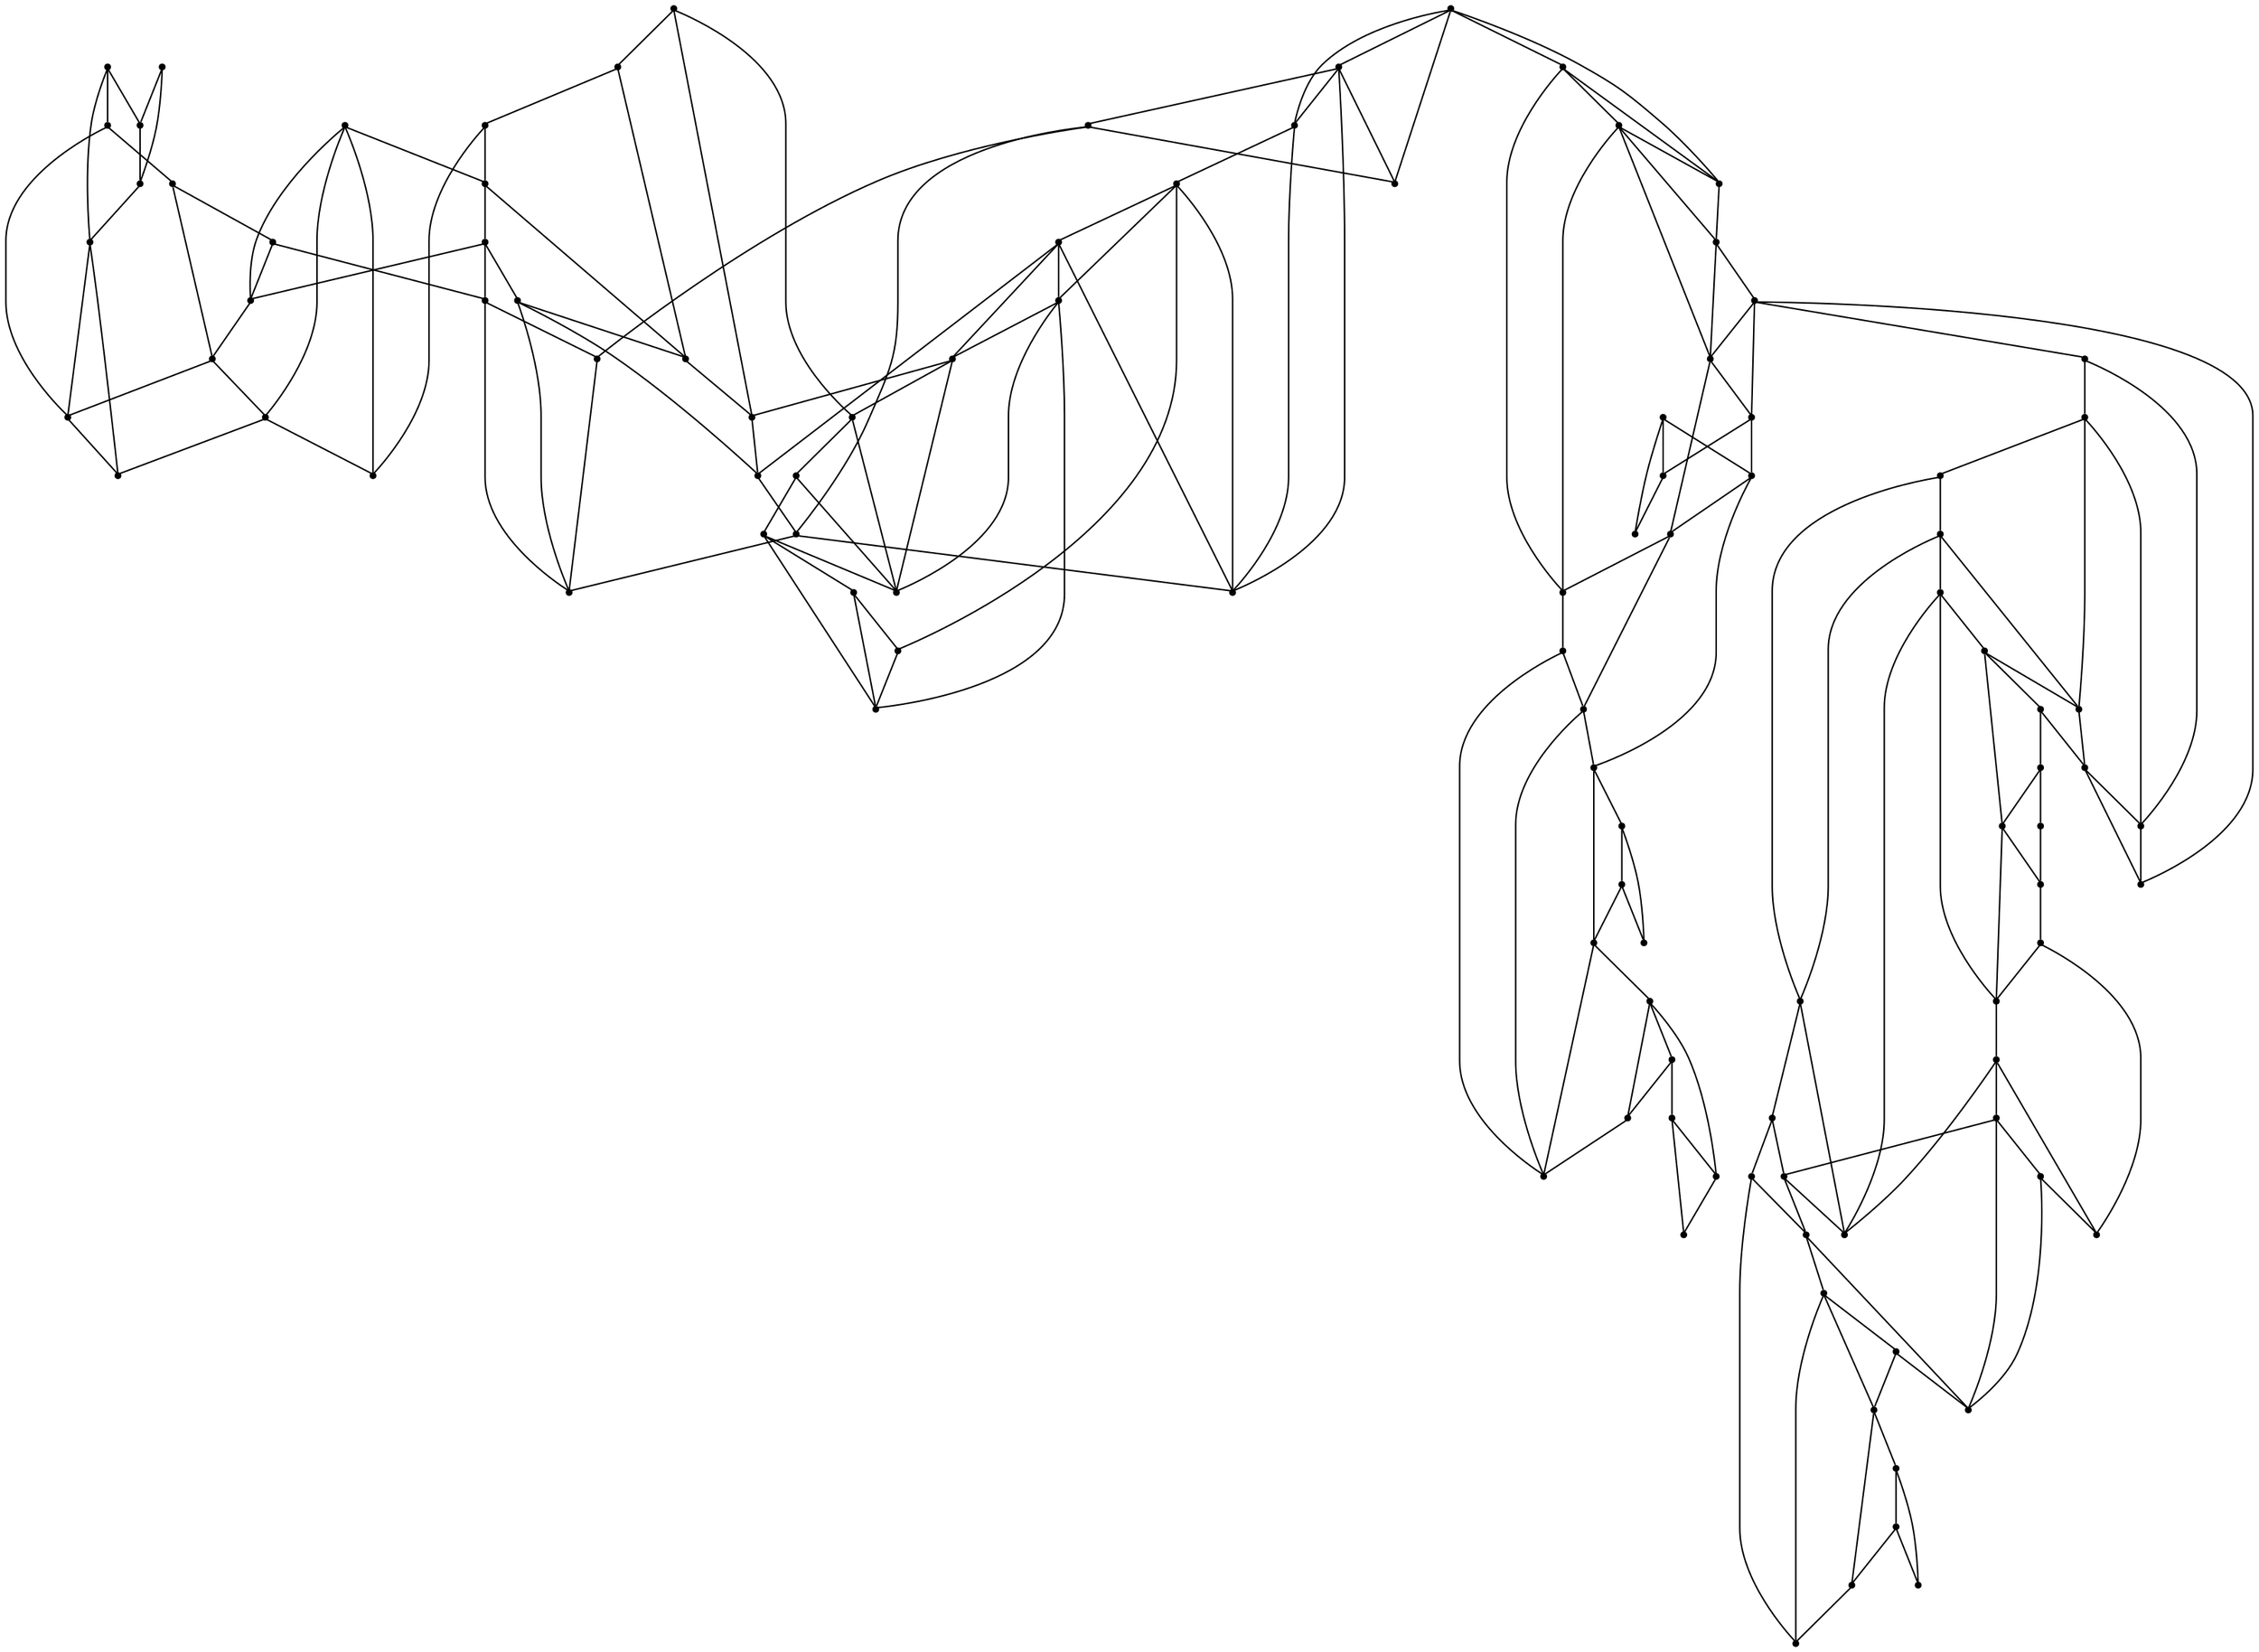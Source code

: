 graph {
  node [shape=point,comment="{\"directed\":false,\"doi\":\"10.1007/978-3-319-73915-1_15\",\"figure\":\"7 (2)\"}"]

  v0 [pos="1473.8431886698565,768.3209885745281"]
  v1 [pos="1453.8420241787405,788.323879154954"]
  v2 [pos="1433.8367900288915,788.323879154954"]
  v3 [pos="1413.8345445346745,808.3268969106567"]
  v4 [pos="1393.8314405968185,808.3268969106567"]
  v5 [pos="1373.8272556558616,828.3297874910827"]
  v6 [pos="1353.8260911647453,768.3209885745281"]
  v7 [pos="1333.8208570148963,748.3179708188253"]
  v8 [pos="1313.8186115206793,748.3179708188254"]
  v9 [pos="1293.8155075828233,728.3150802383993"]
  v10 [pos="1273.8113226418664,828.3297874910827"]
  v11 [pos="1253.812320156952,808.3268651168376"]
  v12 [pos="1253.81015815075,688.3091719022707"]
  v13 [pos="1273.8113226418664,708.3121896579735"]
  v14 [pos="1233.8049240009013,788.323879154954"]
  v15 [pos="1253.812320156952,768.3209567807089"]
  v16 [pos="1233.8049240009013,648.303263566142"]
  v17 [pos="1253.81015815075,668.3062813218448"]
  v18 [pos="1213.802678506684,608.2974824052901"]
  v19 [pos="1233.8049240009013,628.3003729857162"]
  v20 [pos="1193.7995745688281,728.3150802383994"]
  v21 [pos="1153.794225136755,768.3209885745281"]
  v22 [pos="1193.7995745688281,628.3003729857162"]
  v23 [pos="1173.7953896278714,608.2974824052901"]
  v24 [pos="1153.794225136755,668.3062813218448"]
  v25 [pos="1133.7889909869061,648.303263566142"]
  v26 [pos="1133.7889909869061,768.320988574528"]
  v27 [pos="1093.783641554833,808.3268969106567"]
  v28 [pos="1113.786745492689,708.3121896579735"]
  v29 [pos="1093.783641554833,688.3091719022707"]
  v30 [pos="1073.7794566138762,868.3356958272113"]
  v31 [pos="1053.7783080198642,848.3326780715086"]
  v32 [pos="1033.7730420758066,848.3326780715087"]
  v33 [pos="1013.770891964216,828.3297874910827"]
  v34 [pos="993.7677085408378,828.3297874910827"]
  v35 [pos="973.7634441143589,808.3268969106567"]
  v36 [pos="1453.8420241787403,768.320988574528"]
  v37 [pos="1433.8367900288918,768.320988574528"]
  v38 [pos="1413.8345445346745,768.320988574528"]
  v39 [pos="1413.8345445346745,788.323879154954"]
  v40 [pos="1393.8314405968183,768.320988574528"]
  v41 [pos="1393.8314405968185,788.323879154954"]
  v42 [pos="1373.8272556558613,768.3209885745281"]
  v43 [pos="1373.8272556558613,788.323879154954"]
  v44 [pos="1373.8272556558613,808.3268969106566"]
  v45 [pos="1353.8260911647453,808.3268969106566"]
  v46 [pos="1353.8260911647453,788.323879154954"]
  v47 [pos="1333.8208570148963,808.3268969106567"]
  v48 [pos="1353.8260911647453,828.3297874910827"]
  v49 [pos="1333.8208570148963,788.323879154954"]
  v50 [pos="1333.8208570148963,768.3209885745281"]
  v51 [pos="1333.8208570148963,828.3297874910827"]
  v52 [pos="1313.8186115206793,808.3268969106567"]
  v53 [pos="1313.8186115206793,788.323879154954"]
  v54 [pos="1313.8186115206793,828.3297874910827"]
  v55 [pos="1313.8186115206793,768.3209885745281"]
  v56 [pos="1293.8155075828233,768.3209885745281"]
  v57 [pos="1293.8155075828233,828.3297874910827"]
  v58 [pos="1293.8155075828233,808.3268969106566"]
  v59 [pos="1293.8155075828233,748.3179708188254"]
  v60 [pos="1273.8113226418664,748.3179708188253"]
  v61 [pos="1293.8155075828233,788.323879154954"]
  v62 [pos="1273.8113226418664,788.323879154954"]
  v63 [pos="1253.812320156952,788.3239745364116"]
  v64 [pos="1253.81015815075,708.3121896579735"]
  v65 [pos="1273.8113226418664,728.3150802383993"]
  v66 [pos="1273.8113226418664,768.3209885745281"]
  v67 [pos="1273.8113226418664,808.3268969106566"]
  v68 [pos="1253.8101581507503,728.3150802383994"]
  v69 [pos="1233.8049240009013,708.3121896579735"]
  v70 [pos="1233.8049240009013,668.3062813218447"]
  v71 [pos="1233.8049240009013,728.3150802383994"]
  v72 [pos="1233.8049240009013,688.3091719022707"]
  v73 [pos="1213.802678506684,708.3121896579735"]
  v74 [pos="1213.802678506684,668.3062813218447"]
  v75 [pos="1213.802678506684,728.3150802383994"]
  v76 [pos="1213.802678506684,688.3091719022708"]
  v77 [pos="1193.7995745688281,608.2974824052901"]
  v78 [pos="1213.802678506684,628.3003729857162"]
  v79 [pos="1213.802678506684,648.303263566142"]
  v80 [pos="1213.802678506684,768.3209885745281"]
  v81 [pos="1193.7995745688281,808.3268969106566"]
  v82 [pos="1193.7995745688281,848.3326780715087"]
  v83 [pos="1193.7995745688281,768.3209885745281"]
  v84 [pos="1193.7995745688281,828.3297874910827"]
  v85 [pos="1153.794225136755,848.3326780715086"]
  v86 [pos="1193.7995745688281,868.3356958272113"]
  v87 [pos="1153.794225136755,868.3356958272113"]
  v88 [pos="1153.794225136755,808.3268969106566"]
  v89 [pos="1153.794225136755,828.3297874910827"]
  v90 [pos="1133.7889909869061,868.3356958272113"]
  v91 [pos="1153.794225136755,648.303263566142"]
  v92 [pos="1133.7889909869061,808.3268969106566"]
  v93 [pos="1133.788990986906,828.3297874910827"]
  v94 [pos="1133.7889909869061,848.3326780715087"]
  v95 [pos="1093.7836415548331,828.3297874910827"]
  v96 [pos="1093.783641554833,848.3326780715086"]
  v97 [pos="1113.786745492689,688.3091719022707"]
  v98 [pos="1073.7794566138762,808.3268969106566"]
  v99 [pos="1073.7794566138762,848.3326780715086"]
  v100 [pos="1093.783641554833,868.3356958272113"]
  v101 [pos="1073.7794566138762,828.3297874910827"]
  v102 [pos="1053.7783080198642,808.3268969106566"]
  v103 [pos="1053.7783080198642,828.3297874910827"]
  v104 [pos="1033.7730420758066,808.3268969106567"]
  v105 [pos="1033.7730420758066,828.3297874910827"]
  v106 [pos="1013.770891964216,808.3268969106567"]
  v107 [pos="993.7677085408378,808.3268969106566"]

  v0 -- v1 [id="-1",pos="1473.8431886698565,768.3209885745281 1473.8433158466921,779.3725837125843 1464.8918471105228,788.3239427425924 1453.8420241787405,788.323879154954"]
  v2 -- v3 [id="-3",pos="1433.8367900288915,788.323879154954 1433.8369172057269,799.3755378806486 1424.8854484695578,808.3268969106567 1413.8345445346745,808.3268969106567"]
  v4 -- v5 [id="-4",pos="1393.8314405968185,808.3268969106567 1393.8305185647619,819.3784920487129 1384.8790498285925,828.329851078721 1373.8272556558616,828.3297874910827"]
  v34 -- v107 [id="-5",pos="993.7677085408378,828.3297874910827 993.7677085408378,808.3268969106566 993.7677085408378,808.3268969106566 993.7677085408378,808.3268969106566"]
  v107 -- v35 [id="-6",pos="993.7677085408378,808.3268969106566 973.7634441143589,808.3268969106567 973.7634441143589,808.3268969106567 973.7634441143589,808.3268969106567"]
  v107 -- v106 [id="-7",pos="993.7677085408378,808.3268969106566 1013.770891964216,808.3268969106567 1013.770891964216,808.3268969106567 1013.770891964216,808.3268969106567"]
  v33 -- v105 [id="-9",pos="1013.770891964216,828.3297874910827 1033.7730420758066,828.3297874910827 1033.7730420758066,828.3297874910827 1033.7730420758066,828.3297874910827"]
  v33 -- v34 [id="-10",pos="1013.770891964216,828.3297874910827 993.7677085408378,828.3297874910827 993.7677085408378,828.3297874910827 993.7677085408378,828.3297874910827"]
  v106 -- v104 [id="-11",pos="1013.770891964216,808.3268969106567 1033.7730420758066,808.3268969106567 1033.7730420758066,808.3268969106567 1033.7730420758066,808.3268969106567"]
  v106 -- v33 [id="-12",pos="1013.770891964216,808.3268969106567 1013.770891964216,828.3297874910827 1013.770891964216,828.3297874910827 1013.770891964216,828.3297874910827"]
  v6 -- v7 [id="-14",pos="1353.8260911647453,768.3209885745281 1353.8283167593647,757.2693934364719 1344.8727783644629,748.3180344064638 1333.8208570148963,748.3179708188253"]
  v8 -- v9 [id="-15",pos="1313.8186115206793,748.3179708188254 1313.8177212828316,737.2664392684076 1304.8704493822304,728.3150802383994 1293.8155075828233,728.3150802383993"]
  v32 -- v31 [id="-16",pos="1033.7730420758066,848.3326780715087 1053.7783080198642,848.3326780715086 1053.7783080198642,848.3326780715086 1053.7783080198642,848.3326780715086"]
  v105 -- v32 [id="-17",pos="1033.7730420758066,828.3297874910827 1033.7730420758066,848.3326780715087 1033.7730420758066,848.3326780715087 1033.7730420758066,848.3326780715087"]
  v104 -- v105 [id="-18",pos="1033.7730420758066,808.3268969106567 1033.7730420758066,828.3297874910827 1033.7730420758066,828.3297874910827 1033.7730420758066,828.3297874910827"]
  v31 -- v103 [id="-20",pos="1053.7783080198642,848.3326780715086 1053.7783080198642,828.3297874910827 1053.7783080198642,828.3297874910827 1053.7783080198642,828.3297874910827"]
  v103 -- v105 [id="-21",pos="1053.7783080198642,828.3297874910827 1033.7730420758066,828.3297874910827 1033.7730420758066,828.3297874910827 1033.7730420758066,828.3297874910827"]
  v102 -- v103 [id="-22",pos="1053.7783080198642,808.3268969106566 1053.7783080198642,828.3297874910827 1053.7783080198642,828.3297874910827 1053.7783080198642,828.3297874910827"]
  v102 -- v104 [id="-23",pos="1053.7783080198642,808.3268969106566 1033.7730420758066,808.3268969106567 1033.7730420758066,808.3268969106567 1033.7730420758066,808.3268969106567"]
  v10 -- v11 [id="-25",pos="1273.8113226418664,828.3297874910827 1262.7596556459707,828.3297874910827 1253.8123837453695,819.3784920487129 1253.812320156952,808.3268651168376"]
  v12 -- v13 [id="-26",pos="1253.81015815075,688.3091719022707 1264.8599810825326,688.309044726994 1273.8114498187017,697.2603401693638 1273.8113226418664,708.3121896579735"]
  v99 -- v101 [id="-27",pos="1073.7794566138762,848.3326780715086 1073.7794566138762,828.3297874910827 1073.7794566138762,828.3297874910827 1073.7794566138762,828.3297874910827"]
  v99 -- v30 [id="-28",pos="1073.7794566138762,848.3326780715086 1073.7794566138762,868.3356958272113 1073.7794566138762,868.3356958272113 1073.7794566138762,868.3356958272113"]
  v99 -- v31 [id="-29",pos="1073.7794566138762,848.3326780715086 1053.7783080198642,848.3326780715086 1053.7783080198642,848.3326780715086 1053.7783080198642,848.3326780715086"]
  v101 -- v103 [id="-30",pos="1073.7794566138762,828.3297874910827 1053.7783080198642,828.3297874910827 1053.7783080198642,828.3297874910827 1053.7783080198642,828.3297874910827"]
  v98 -- v101 [id="-31",pos="1073.7794566138762,808.3268969106566 1073.7794566138762,828.3297874910827 1073.7794566138762,828.3297874910827 1073.7794566138762,828.3297874910827"]
  v98 -- v102 [id="-32",pos="1073.7794566138762,808.3268969106566 1053.7783080198642,808.3268969106566 1053.7783080198642,808.3268969106566 1053.7783080198642,808.3268969106566"]
  v30 -- v100 [id="-33",pos="1073.7794566138762,868.3356958272113 1093.783641554833,868.3356958272113 1093.783641554833,868.3356958272113 1093.783641554833,868.3356958272113"]
  v101 -- v95 [id="-34",pos="1073.7794566138762,828.3297874910827 1093.7836415548331,828.3297874910827 1093.7836415548331,828.3297874910827 1093.7836415548331,828.3297874910827"]
  v95 -- v27 [id="-37",pos="1093.7836415548331,828.3297874910827 1093.783641554833,808.3268969106567 1093.783641554833,808.3268969106567 1093.783641554833,808.3268969106567"]
  v100 -- v90 [id="-38",pos="1093.783641554833,868.3356958272113 1133.7889909869061,868.3356958272113 1133.7889909869061,868.3356958272113 1133.7889909869061,868.3356958272113"]
  v100 -- v96 [id="-39",pos="1093.783641554833,868.3356958272113 1093.783641554833,848.3326780715086 1093.783641554833,848.3326780715086 1093.783641554833,848.3326780715086"]
  v96 -- v99 [id="-40",pos="1093.783641554833,848.3326780715086 1073.7794566138762,848.3326780715086 1073.7794566138762,848.3326780715086 1073.7794566138762,848.3326780715086"]
  v96 -- v95 [id="-41",pos="1093.783641554833,848.3326780715086 1093.7836415548331,828.3297874910827 1093.7836415548331,828.3297874910827 1093.7836415548331,828.3297874910827"]
  v27 -- v98 [id="-42",pos="1093.783641554833,808.3268969106567 1073.7794566138762,808.3268969106566 1073.7794566138762,808.3268969106566 1073.7794566138762,808.3268969106566"]
  v11 -- v14 [id="-44",pos="1253.812320156952,808.3268651168376 1242.7563927370704,808.3268969106567 1233.8050511777367,799.375601468287 1233.8049240009013,788.323879154954"]
  v14 -- v15 [id="-45",pos="1233.8049240009013,788.323879154954 1233.8050511777367,777.2723476045362 1242.756519913906,768.3209885745281 1253.812320156952,768.3209567807089"]
  v16 -- v17 [id="-46",pos="1233.8049240009013,648.303263566142 1244.856590996797,648.303263566142 1253.8121293916988,657.2545590085118 1253.81015815075,668.3062813218448"]
  v18 -- v19 [id="-47",pos="1213.802678506684,608.2974824052901 1224.853455264732,608.2973552300134 1233.8047968240658,617.2486506723832 1233.8049240009013,628.3003729857162"]
  v97 -- v29 [id="-48",pos="1113.786745492689,688.3091719022707 1093.783641554833,688.3091719022707 1093.783641554833,688.3091719022707 1093.783641554833,688.3091719022707"]
  v97 -- v76 [id="-49",pos="1113.786745492689,688.3091719022707 1213.802678506684,688.3091719022708 1213.802678506684,688.3091719022708 1213.802678506684,688.3091719022708"]
  v97 -- v28 [id="-50",pos="1113.786745492689,688.3091719022707 1113.786745492689,708.3121896579735 1113.786745492689,708.3121896579735 1113.786745492689,708.3121896579735"]
  v90 -- v94 [id="-54",pos="1133.7889909869061,868.3356958272113 1133.7889909869061,848.3326780715087 1133.7889909869061,848.3326780715087 1133.7889909869061,848.3326780715087"]
  v94 -- v85 [id="-55",pos="1133.7889909869061,848.3326780715087 1153.794225136755,848.3326780715086 1153.794225136755,848.3326780715086 1153.794225136755,848.3326780715086"]
  v94 -- v96 [id="-56",pos="1133.7889909869061,848.3326780715087 1093.783641554833,848.3326780715086 1093.783641554833,848.3326780715086 1093.783641554833,848.3326780715086"]
  v93 -- v95 [id="-57",pos="1133.788990986906,828.3297874910827 1093.7836415548331,828.3297874910827 1093.7836415548331,828.3297874910827 1093.7836415548331,828.3297874910827"]
  v93 -- v94 [id="-58",pos="1133.788990986906,828.3297874910827 1133.7889909869061,848.3326780715087 1133.7889909869061,848.3326780715087 1133.7889909869061,848.3326780715087"]
  v93 -- v89 [id="-59",pos="1133.788990986906,828.3297874910827 1153.794225136755,828.3297874910827 1153.794225136755,828.3297874910827 1153.794225136755,828.3297874910827"]
  v92 -- v88 [id="-60",pos="1133.7889909869061,808.3268969106566 1153.794225136755,808.3268969106566 1153.794225136755,808.3268969106566 1153.794225136755,808.3268969106566"]
  v92 -- v27 [id="-61",pos="1133.7889909869061,808.3268969106566 1093.783641554833,808.3268969106567 1093.783641554833,808.3268969106567 1093.783641554833,808.3268969106567"]
  v92 -- v93 [id="-62",pos="1133.7889909869061,808.3268969106566 1133.788990986906,828.3297874910827 1133.788990986906,828.3297874910827 1133.788990986906,828.3297874910827"]
  v26 -- v92 [id="-63",pos="1133.7889909869061,768.320988574528 1133.7889909869061,808.3268969106566 1133.7889909869061,808.3268969106566 1133.7889909869061,808.3268969106566"]
  v20 -- v21 [id="-64",pos="1193.7995745688281,728.3150802383994 1171.711978710417,728.3151438260378 1153.7965779082099,746.2302614755381 1153.794225136755,768.3209885745281"]
  v22 -- v23 [id="-65",pos="1193.7995745688281,628.3003729857162 1182.7467311872051,628.3002458104394 1173.7953896278711,619.3489503680696 1173.7953896278714,608.2974824052901"]
  v24 -- v91 [id="-67",pos="1153.794225136755,668.3062813218448 1153.794225136755,648.303263566142 1153.794225136755,648.303263566142 1153.794225136755,648.303263566142"]
  v91 -- v79 [id="-68",pos="1153.794225136755,648.303263566142 1213.802678506684,648.303263566142 1213.802678506684,648.303263566142 1213.802678506684,648.303263566142"]
  v91 -- v25 [id="-69",pos="1153.794225136755,648.303263566142 1133.7889909869061,648.303263566142 1133.7889909869061,648.303263566142 1133.7889909869061,648.303263566142"]
  v87 -- v90 [id="-71",pos="1153.794225136755,868.3356958272113 1133.7889909869061,868.3356958272113 1133.7889909869061,868.3356958272113 1133.7889909869061,868.3356958272113"]
  v85 -- v89 [id="-72",pos="1153.794225136755,848.3326780715086 1153.794225136755,828.3297874910827 1153.794225136755,828.3297874910827 1153.794225136755,828.3297874910827"]
  v85 -- v87 [id="-73",pos="1153.794225136755,848.3326780715086 1153.794225136755,868.3356958272113 1153.794225136755,868.3356958272113 1153.794225136755,868.3356958272113"]
  v89 -- v88 [id="-74",pos="1153.794225136755,828.3297874910827 1153.794225136755,808.3268969106566 1153.794225136755,808.3268969106566 1153.794225136755,808.3268969106566"]
  v89 -- v84 [id="-75",pos="1153.794225136755,828.3297874910827 1193.7995745688281,828.3297874910827 1193.7995745688281,828.3297874910827 1193.7995745688281,828.3297874910827"]
  v88 -- v21 [id="-76",pos="1153.794225136755,808.3268969106566 1153.794225136755,768.3209885745281 1153.794225136755,768.3209885745281 1153.794225136755,768.3209885745281"]
  v88 -- v81 [id="-77",pos="1153.794225136755,808.3268969106566 1193.7995745688281,808.3268969106566 1193.7995745688281,808.3268969106566 1193.7995745688281,808.3268969106566"]
  v21 -- v26 [id="-78",pos="1153.794225136755,768.3209885745281 1133.7889909869061,768.320988574528 1133.7889909869061,768.320988574528 1133.7889909869061,768.320988574528"]
  v24 -- v25 [id="-79",pos="1153.794225136755,668.3062813218448 1142.7403325462399,668.306154146568 1133.7889909869061,659.3548587041983 1133.7889909869061,648.303263566142"]
  v26 -- v27 [id="-80",pos="1133.7889909869061,768.320988574528 1111.698247501819,768.3210521621664 1093.7828466996118,786.2361698116669 1093.783641554833,808.3268969106567"]
  v28 -- v29 [id="-82",pos="1113.786745492689,708.3121896579735 1102.7382579176783,708.3119988950583 1093.7827195227765,699.3606398650502 1093.783641554833,688.3091719022707"]
  v30 -- v31 [id="-83",pos="1073.7794566138762,868.3356958272113 1062.7279803832337,868.3357594148497 1053.7807084826325,859.3844639724799 1053.7783080198642,848.3326780715086"]
  v86 -- v87 [id="-86",pos="1193.7995745688281,868.3356958272113 1153.794225136755,868.3356958272113 1153.794225136755,868.3356958272113 1153.794225136755,868.3356958272113"]
  v82 -- v85 [id="-87",pos="1193.7995745688281,848.3326780715087 1153.794225136755,848.3326780715086 1153.794225136755,848.3326780715086 1153.794225136755,848.3326780715086"]
  v84 -- v82 [id="-88",pos="1193.7995745688281,828.3297874910827 1193.7995745688281,848.3326780715087 1193.7995745688281,848.3326780715087 1193.7995745688281,848.3326780715087"]
  v84 -- v81 [id="-89",pos="1193.7995745688281,828.3297874910827 1193.7995745688281,808.3268969106566 1193.7995745688281,808.3268969106566 1193.7995745688281,808.3268969106566"]
  v81 -- v83 [id="-90",pos="1193.7995745688281,808.3268969106566 1193.7995745688281,768.3209885745281 1193.7995745688281,768.3209885745281 1193.7995745688281,768.3209885745281"]
  v83 -- v21 [id="-91",pos="1193.7995745688281,768.3209885745281 1153.794225136755,768.3209885745281 1153.794225136755,768.3209885745281 1153.794225136755,768.3209885745281"]
  v20 -- v83 [id="-92",pos="1193.7995745688281,728.3150802383994 1193.7995745688281,768.3209885745281 1193.7995745688281,768.3209885745281 1193.7995745688281,768.3209885745281"]
  v82 -- v86 [id="-93",pos="1193.7995745688281,848.3326780715087 1193.7995745688281,868.3356958272113 1193.7995745688281,868.3356958272113 1193.7995745688281,868.3356958272113"]
  v32 -- v33 [id="-96",pos="1033.7730420758066,848.3326780715087 1022.7257149894189,848.3328052467854 1013.7701130060992,839.3815098044156 1013.770891964216,828.3297874910827"]
  v34 -- v35 [id="-97",pos="993.7677085408378,828.3297874910827 982.7151831013033,828.329851078721 973.7637143651341,819.3785556363513 973.7634441143589,808.3268969106567"]
  v0 -- v36 [id="-98",pos="1473.8431886698565,768.3209885745281 1453.8420241787403,768.320988574528 1453.8420241787403,768.320988574528 1453.8420241787403,768.320988574528"]
  v36 -- v1 [id="-100",pos="1453.8420241787403,768.320988574528 1453.8420241787405,788.323879154954 1453.8420241787405,788.323879154954 1453.8420241787405,788.323879154954"]
  v1 -- v2 [id="-102",pos="1453.8420241787405,788.323879154954 1433.8367900288915,788.323879154954 1433.8367900288915,788.323879154954 1433.8367900288915,788.323879154954"]
  v37 -- v38 [id="-103",pos="1433.8367900288918,768.320988574528 1413.8345445346745,768.320988574528 1413.8345445346745,768.320988574528 1413.8345445346745,768.320988574528"]
  v37 -- v2 [id="-104",pos="1433.8367900288918,768.320988574528 1433.8367900288915,788.323879154954 1433.8367900288915,788.323879154954 1433.8367900288915,788.323879154954"]
  v2 -- v39 [id="-105",pos="1433.8367900288915,788.323879154954 1413.8345445346745,788.323879154954 1413.8345445346745,788.323879154954 1413.8345445346745,788.323879154954"]
  v37 -- v36 [id="-107",pos="1433.8367900288918,768.320988574528 1453.8420241787403,768.320988574528 1453.8420241787403,768.320988574528 1453.8420241787403,768.320988574528"]
  v38 -- v39 [id="-108",pos="1413.8345445346745,768.320988574528 1413.8345445346745,788.323879154954 1413.8345445346745,788.323879154954 1413.8345445346745,788.323879154954"]
  v39 -- v3 [id="-109",pos="1413.8345445346745,788.323879154954 1413.8345445346745,808.3268969106567 1413.8345445346745,808.3268969106567 1413.8345445346745,808.3268969106567"]
  v38 -- v40 [id="-111",pos="1413.8345445346745,768.320988574528 1393.8314405968183,768.320988574528 1393.8314405968183,768.320988574528 1393.8314405968183,768.320988574528"]
  v41 -- v4 [id="-112",pos="1393.8314405968185,788.323879154954 1393.8314405968185,808.3268969106567 1393.8314405968185,808.3268969106567 1393.8314405968185,808.3268969106567"]
  v40 -- v41 [id="-113",pos="1393.8314405968183,768.320988574528 1393.8314405968185,788.323879154954 1393.8314405968185,788.323879154954 1393.8314405968185,788.323879154954"]
  v40 -- v42 [id="-116",pos="1393.8314405968183,768.320988574528 1373.8272556558613,768.3209885745281 1373.8272556558613,768.3209885745281 1373.8272556558613,768.3209885745281"]
  v81 -- v80 [id="-117",pos="1193.7995745688281,808.3268969106566 1213.801661092001,808.3268969106567 1213.801661092001,808.3268969106567 1213.801661092001,808.3268969106567 1213.802678506684,768.3209885745281 1213.802678506684,768.3209885745281 1213.802678506684,768.3209885745281"]
  v41 -- v39 [id="-118",pos="1393.8314405968185,788.323879154954 1413.8345445346745,788.323879154954 1413.8345445346745,788.323879154954 1413.8345445346745,788.323879154954"]
  v80 -- v75 [id="-119",pos="1213.802678506684,768.3209885745281 1213.802678506684,728.3150802383994 1213.802678506684,728.3150802383994 1213.802678506684,728.3150802383994"]
  v4 -- v3 [id="-120",pos="1393.8314405968185,808.3268969106567 1413.8345445346745,808.3268969106567 1413.8345445346745,808.3268969106567 1413.8345445346745,808.3268969106567"]
  v74 -- v76 [id="-121",pos="1213.802678506684,668.3062813218447 1213.802678506684,688.3091719022708 1213.802678506684,688.3091719022708 1213.802678506684,688.3091719022708"]
  v74 -- v79 [id="-122",pos="1213.802678506684,668.3062813218447 1213.802678506684,648.303263566142 1213.802678506684,648.303263566142 1213.802678506684,648.303263566142"]
  v74 -- v24 [id="-123",pos="1213.802678506684,668.3062813218447 1153.794225136755,668.3062813218448 1153.794225136755,668.3062813218448 1153.794225136755,668.3062813218448"]
  v79 -- v78 [id="-124",pos="1213.802678506684,648.303263566142 1213.802678506684,628.3003729857162 1213.802678506684,628.3003729857162 1213.802678506684,628.3003729857162"]
  v79 -- v16 [id="-125",pos="1213.802678506684,648.303263566142 1233.8049240009013,648.303263566142 1233.8049240009013,648.303263566142 1233.8049240009013,648.303263566142"]
  v78 -- v19 [id="-126",pos="1213.802678506684,628.3003729857162 1233.8049240009013,628.3003729857162 1233.8049240009013,628.3003729857162 1233.8049240009013,628.3003729857162"]
  v78 -- v18 [id="-127",pos="1213.802678506684,628.3003729857162 1213.802678506684,608.2974824052901 1213.802678506684,608.2974824052901 1213.802678506684,608.2974824052901"]
  v18 -- v77 [id="-128",pos="1213.802678506684,608.2974824052901 1193.7995745688281,608.2974824052901 1193.7995745688281,608.2974824052901 1193.7995745688281,608.2974824052901"]
  v22 -- v78 [id="-129",pos="1193.7995745688281,628.3003729857162 1213.802678506684,628.3003729857162 1213.802678506684,628.3003729857162 1213.802678506684,628.3003729857162"]
  v77 -- v23 [id="-130",pos="1193.7995745688281,608.2974824052901 1173.7953896278714,608.2974824052901 1173.7953896278714,608.2974824052901 1173.7953896278714,608.2974824052901"]
  v77 -- v22 [id="-131",pos="1193.7995745688281,608.2974824052901 1193.7995745688281,628.3003729857162 1193.7995745688281,628.3003729857162 1193.7995745688281,628.3003729857162"]
  v75 -- v20 [id="-132",pos="1213.802678506684,728.3150802383994 1193.7995745688281,728.3150802383994 1193.7995745688281,728.3150802383994 1193.7995745688281,728.3150802383994"]
  v73 -- v28 [id="-133",pos="1213.802678506684,708.3121896579735 1113.786745492689,708.3121896579735 1113.786745492689,708.3121896579735 1113.786745492689,708.3121896579735"]
  v73 -- v76 [id="-134",pos="1213.802678506684,708.3121896579735 1213.802678506684,688.3091719022708 1213.802678506684,688.3091719022708 1213.802678506684,688.3091719022708"]
  v73 -- v75 [id="-135",pos="1213.802678506684,708.3121896579735 1213.802678506684,728.3150802383994 1213.802678506684,728.3150802383994 1213.802678506684,728.3150802383994"]
  v76 -- v72 [id="-136",pos="1213.802678506684,688.3091719022708 1233.8049240009013,688.3091719022707 1233.8049240009013,688.3091719022707 1233.8049240009013,688.3091719022707"]
  v42 -- v43 [id="-138",pos="1373.8272556558613,768.3209885745281 1373.8272556558613,788.323879154954 1373.8272556558613,788.323879154954 1373.8272556558613,788.323879154954"]
  v42 -- v6 [id="-139",pos="1373.8272556558613,768.3209885745281 1353.8260911647453,768.3209885745281 1353.8260911647453,768.3209885745281 1353.8260911647453,768.3209885745281"]
  v44 -- v5 [id="-140",pos="1373.8272556558613,808.3268969106566 1373.8272556558616,828.3297874910827 1373.8272556558616,828.3297874910827 1373.8272556558616,828.3297874910827"]
  v44 -- v4 [id="-141",pos="1373.8272556558613,808.3268969106566 1393.8314405968185,808.3268969106567 1393.8314405968185,808.3268969106567 1393.8314405968185,808.3268969106567"]
  v44 -- v43 [id="-142",pos="1373.8272556558613,808.3268969106566 1373.8272556558613,788.323879154954 1373.8272556558613,788.323879154954 1373.8272556558613,788.323879154954"]
  v43 -- v41 [id="-143",pos="1373.8272556558613,788.323879154954 1393.8314405968185,788.323879154954 1393.8314405968185,788.323879154954 1393.8314405968185,788.323879154954"]
  v44 -- v45 [id="-144",pos="1373.8272556558613,808.3268969106566 1353.8260911647453,808.3268969106566 1353.8260911647453,808.3268969106566 1353.8260911647453,808.3268969106566"]
  v46 -- v43 [id="-145",pos="1353.8260911647453,788.323879154954 1373.8272556558613,788.323879154954 1373.8272556558613,788.323879154954 1373.8272556558613,788.323879154954"]
  v45 -- v47 [id="-146",pos="1353.8260911647453,808.3268969106566 1333.8208570148963,808.3268969106567 1333.8208570148963,808.3268969106567 1333.8208570148963,808.3268969106567"]
  v45 -- v46 [id="-147",pos="1353.8260911647453,808.3268969106566 1353.8260911647453,788.323879154954 1353.8260911647453,788.323879154954 1353.8260911647453,788.323879154954"]
  v83 -- v80 [id="-148",pos="1193.7995745688281,768.3209885745281 1213.802678506684,768.3209885745281 1213.802678506684,768.3209885745281 1213.802678506684,768.3209885745281"]
  v48 -- v45 [id="-149",pos="1353.8260911647453,828.3297874910827 1353.8260911647453,808.3268969106566 1353.8260911647453,808.3268969106566 1353.8260911647453,808.3268969106566"]
  v71 -- v75 [id="-150",pos="1233.8049240009013,728.3150802383994 1213.802678506684,728.3150802383994 1213.802678506684,728.3150802383994 1213.802678506684,728.3150802383994"]
  v72 -- v12 [id="-151",pos="1233.8049240009013,688.3091719022707 1253.81015815075,688.3091719022707 1253.81015815075,688.3091719022707 1253.81015815075,688.3091719022707"]
  v70 -- v74 [id="-152",pos="1233.8049240009013,668.3062813218447 1213.802678506684,668.3062813218447 1213.802678506684,668.3062813218447 1213.802678506684,668.3062813218447"]
  v70 -- v72 [id="-153",pos="1233.8049240009013,668.3062813218447 1233.8049240009013,688.3091719022707 1233.8049240009013,688.3091719022707 1233.8049240009013,688.3091719022707"]
  v16 -- v70 [id="-154",pos="1233.8049240009013,648.303263566142 1233.8049240009013,668.3062813218447 1233.8049240009013,668.3062813218447 1233.8049240009013,668.3062813218447"]
  v19 -- v16 [id="-155",pos="1233.8049240009013,628.3003729857162 1233.8049240009013,648.303263566142 1233.8049240009013,648.303263566142 1233.8049240009013,648.303263566142"]
  v46 -- v49 [id="-156",pos="1353.8260911647453,788.323879154954 1333.8208570148963,788.323879154954 1333.8208570148963,788.323879154954 1333.8208570148963,788.323879154954"]
  v46 -- v6 [id="-157",pos="1353.8260911647453,788.323879154954 1353.8260911647453,768.3209885745281 1353.8260911647453,768.3209885745281 1353.8260911647453,768.3209885745281"]
  v48 -- v5 [id="-158",pos="1353.8260911647453,828.3297874910827 1373.8272556558616,828.3297874910827 1373.8272556558616,828.3297874910827 1373.8272556558616,828.3297874910827"]
  v6 -- v50 [id="-159",pos="1353.8260911647453,768.3209885745281 1333.8208570148963,768.3209885745281 1333.8208570148963,768.3209885745281 1333.8208570148963,768.3209885745281"]
  v69 -- v71 [id="-160",pos="1233.8049240009013,708.3121896579735 1233.8049240009013,728.3150802383994 1233.8049240009013,728.3150802383994 1233.8049240009013,728.3150802383994"]
  v69 -- v73 [id="-161",pos="1233.8049240009013,708.3121896579735 1213.802678506684,708.3121896579735 1213.802678506684,708.3121896579735 1213.802678506684,708.3121896579735"]
  v72 -- v69 [id="-162",pos="1233.8049240009013,688.3091719022707 1233.8049240009013,708.3121896579735 1233.8049240009013,708.3121896579735 1233.8049240009013,708.3121896579735"]
  v49 -- v47 [id="-165",pos="1333.8208570148963,788.323879154954 1333.8208570148963,808.3268969106567 1333.8208570148963,808.3268969106567 1333.8208570148963,808.3268969106567"]
  v51 -- v47 [id="-166",pos="1333.8208570148963,828.3297874910827 1333.8208570148963,808.3268969106567 1333.8208570148963,808.3268969106567 1333.8208570148963,808.3268969106567"]
  v47 -- v52 [id="-167",pos="1333.8208570148963,808.3268969106567 1313.8186115206793,808.3268969106567 1313.8186115206793,808.3268969106567 1313.8186115206793,808.3268969106567"]
  v51 -- v48 [id="-168",pos="1333.8208570148963,828.3297874910827 1353.8260911647453,828.3297874910827 1353.8260911647453,828.3297874910827 1353.8260911647453,828.3297874910827"]
  v7 -- v50 [id="-169",pos="1333.8208570148963,748.3179708188253 1333.8208570148963,768.3209885745281 1333.8208570148963,768.3209885745281 1333.8208570148963,768.3209885745281"]
  v49 -- v50 [id="-170",pos="1333.8208570148963,788.323879154954 1333.8208570148963,768.3209885745281 1333.8208570148963,768.3209885745281 1333.8208570148963,768.3209885745281"]
  v52 -- v53 [id="-172",pos="1313.8186115206793,808.3268969106567 1313.8186115206793,788.323879154954 1313.8186115206793,788.323879154954 1313.8186115206793,788.323879154954"]
  v11 -- v67 [id="-173",pos="1253.812320156952,808.3268651168376 1273.8113226418664,808.3268969106566 1273.8113226418664,808.3268969106566 1273.8113226418664,808.3268969106566"]
  v63 -- v11 [id="-174",pos="1253.812320156952,788.3239745364116 1253.812320156952,808.3268651168376 1253.812320156952,808.3268651168376 1253.812320156952,808.3268651168376"]
  v68 -- v71 [id="-175",pos="1253.8101581507503,728.3150802383994 1233.8049240009013,728.3150802383994 1233.8049240009013,728.3150802383994 1233.8049240009013,728.3150802383994"]
  v12 -- v17 [id="-176",pos="1253.81015815075,688.3091719022707 1253.81015815075,668.3062813218448 1253.81015815075,668.3062813218448 1253.81015815075,668.3062813218448"]
  v12 -- v64 [id="-177",pos="1253.81015815075,688.3091719022707 1253.81015815075,708.3121896579735 1253.81015815075,708.3121896579735 1253.81015815075,708.3121896579735"]
  v17 -- v70 [id="-178",pos="1253.81015815075,668.3062813218448 1233.8049240009013,668.3062813218447 1233.8049240009013,668.3062813218447 1233.8049240009013,668.3062813218447"]
  v54 -- v52 [id="-179",pos="1313.8186115206793,828.3297874910827 1313.8186115206793,808.3268969106567 1313.8186115206793,808.3268969106567 1313.8186115206793,808.3268969106567"]
  v64 -- v68 [id="-180",pos="1253.81015815075,708.3121896579735 1253.8101581507503,728.3150802383994 1253.8101581507503,728.3150802383994 1253.8101581507503,728.3150802383994"]
  v64 -- v69 [id="-181",pos="1253.81015815075,708.3121896579735 1233.8049240009013,708.3121896579735 1233.8049240009013,708.3121896579735 1233.8049240009013,708.3121896579735"]
  v63 -- v14 [id="-182",pos="1253.812320156952,788.3239745364116 1233.8049240009013,788.323879154954 1233.8049240009013,788.323879154954 1233.8049240009013,788.323879154954"]
  v15 -- v66 [id="-183",pos="1253.812320156952,768.3209567807089 1273.8113226418664,768.3209885745281 1273.8113226418664,768.3209885745281 1273.8113226418664,768.3209885745281"]
  v15 -- v63 [id="-184",pos="1253.812320156952,768.3209567807089 1253.812320156952,788.3239745364116 1253.812320156952,788.3239745364116 1253.812320156952,788.3239745364116"]
  v54 -- v51 [id="-185",pos="1313.8186115206793,828.3297874910827 1333.8208570148963,828.3297874910827 1333.8208570148963,828.3297874910827 1333.8208570148963,828.3297874910827"]
  v8 -- v55 [id="-186",pos="1313.8186115206793,748.3179708188254 1313.8186115206793,768.3209885745281 1313.8186115206793,768.3209885745281 1313.8186115206793,768.3209885745281"]
  v8 -- v7 [id="-187",pos="1313.8186115206793,748.3179708188254 1333.8208570148963,748.3179708188253 1333.8208570148963,748.3179708188253 1333.8208570148963,748.3179708188253"]
  v55 -- v56 [id="-188",pos="1313.8186115206793,768.3209885745281 1293.8155075828233,768.3209885745281 1293.8155075828233,768.3209885745281 1293.8155075828233,768.3209885745281"]
  v55 -- v50 [id="-189",pos="1313.8186115206793,768.3209885745281 1333.8208570148963,768.3209885745281 1333.8208570148963,768.3209885745281 1333.8208570148963,768.3209885745281"]
  v53 -- v49 [id="-190",pos="1313.8186115206793,788.323879154954 1333.8208570148963,788.323879154954 1333.8208570148963,788.323879154954 1333.8208570148963,788.323879154954"]
  v53 -- v55 [id="-191",pos="1313.8186115206793,788.323879154954 1313.8186115206793,768.3209885745281 1313.8186115206793,768.3209885745281 1313.8186115206793,768.3209885745281"]
  v54 -- v57 [id="-192",pos="1313.8186115206793,828.3297874910827 1293.8155075828233,828.3297874910827 1293.8155075828233,828.3297874910827 1293.8155075828233,828.3297874910827"]
  v58 -- v57 [id="-194",pos="1293.8155075828233,808.3268969106566 1293.8155075828233,828.3297874910827 1293.8155075828233,828.3297874910827 1293.8155075828233,828.3297874910827"]
  v65 -- v68 [id="-195",pos="1273.8113226418664,728.3150802383993 1253.8101581507503,728.3150802383994 1253.8101581507503,728.3150802383994 1253.8101581507503,728.3150802383994"]
  v67 -- v10 [id="-196",pos="1273.8113226418664,808.3268969106566 1273.8113226418664,828.3297874910827 1273.8113226418664,828.3297874910827 1273.8113226418664,828.3297874910827"]
  v67 -- v58 [id="-197",pos="1273.8113226418664,808.3268969106566 1293.8155075828233,808.3268969106566 1293.8155075828233,808.3268969106566 1293.8155075828233,808.3268969106566"]
  v62 -- v67 [id="-198",pos="1273.8113226418664,788.323879154954 1273.8113226418664,808.3268969106566 1273.8113226418664,808.3268969106566 1273.8113226418664,808.3268969106566"]
  v66 -- v56 [id="-199",pos="1273.8113226418664,768.3209885745281 1293.8155075828233,768.3209885745281 1293.8155075828233,768.3209885745281 1293.8155075828233,768.3209885745281"]
  v66 -- v62 [id="-200",pos="1273.8113226418664,768.3209885745281 1273.8113226418664,788.323879154954 1273.8113226418664,788.323879154954 1273.8113226418664,788.323879154954"]
  v60 -- v66 [id="-201",pos="1273.8113226418664,748.3179708188253 1273.8113226418664,768.3209885745281 1273.8113226418664,768.3209885745281 1273.8113226418664,768.3209885745281"]
  v65 -- v9 [id="-202",pos="1273.8113226418664,728.3150802383993 1293.8155075828233,728.3150802383993 1293.8155075828233,728.3150802383993 1293.8155075828233,728.3150802383993"]
  v65 -- v60 [id="-203",pos="1273.8113226418664,728.3150802383993 1273.8113226418664,748.3179708188253 1273.8113226418664,748.3179708188253 1273.8113226418664,748.3179708188253"]
  v65 -- v13 [id="-204",pos="1273.8113226418664,728.3150802383993 1273.8113226418664,708.3121896579735 1273.8113226418664,708.3121896579735 1273.8113226418664,708.3121896579735"]
  v13 -- v64 [id="-205",pos="1273.8113226418664,708.3121896579735 1253.81015815075,708.3121896579735 1253.81015815075,708.3121896579735 1253.81015815075,708.3121896579735"]
  v62 -- v63 [id="-206",pos="1273.8113226418664,788.323879154954 1253.812320156952,788.3239745364116 1253.812320156952,788.3239745364116 1253.812320156952,788.3239745364116"]
  v59 -- v8 [id="-207",pos="1293.8155075828233,748.3179708188254 1313.8186115206793,748.3179708188254 1313.8186115206793,748.3179708188254 1313.8186115206793,748.3179708188254"]
  v59 -- v60 [id="-208",pos="1293.8155075828233,748.3179708188254 1273.8113226418664,748.3179708188253 1273.8113226418664,748.3179708188253 1273.8113226418664,748.3179708188253"]
  v59 -- v9 [id="-209",pos="1293.8155075828233,748.3179708188254 1293.8155075828233,728.3150802383993 1293.8155075828233,728.3150802383993 1293.8155075828233,728.3150802383993"]
  v59 -- v56 [id="-210",pos="1293.8155075828233,748.3179708188254 1293.8155075828233,768.3209885745281 1293.8155075828233,768.3209885745281 1293.8155075828233,768.3209885745281"]
  v61 -- v53 [id="-211",pos="1293.8155075828233,788.323879154954 1313.8186115206793,788.323879154954 1313.8186115206793,788.323879154954 1313.8186115206793,788.323879154954"]
  v61 -- v58 [id="-212",pos="1293.8155075828233,788.323879154954 1293.8155075828233,808.3268969106566 1293.8155075828233,808.3268969106566 1293.8155075828233,808.3268969106566"]
  v61 -- v56 [id="-213",pos="1293.8155075828233,788.323879154954 1293.8155075828233,768.3209885745281 1293.8155075828233,768.3209885745281 1293.8155075828233,768.3209885745281"]
  v61 -- v62 [id="-214",pos="1293.8155075828233,788.323879154954 1273.8113226418664,788.323879154954 1273.8113226418664,788.323879154954 1273.8113226418664,788.323879154954"]
  v58 -- v52 [id="-215",pos="1293.8155075828233,808.3268969106566 1313.8186115206793,808.3268969106567 1313.8186115206793,808.3268969106567 1313.8186115206793,808.3268969106567"]
  v57 -- v10 [id="-217",pos="1293.8155075828233,828.3297874910827 1273.8113226418664,828.3297874910827 1273.8113226418664,828.3297874910827 1273.8113226418664,828.3297874910827"]
  v75 -- v69 [id="-269",pos="1213.802678506684,728.3150802383994 1233.8049240009013,708.3121896579735 1233.8049240009013,708.3121896579735 1233.8049240009013,708.3121896579735"]
  v71 -- v64 [id="-288",pos="1233.8049240009013,728.3150802383994 1253.81015815075,708.3121896579735 1253.81015815075,708.3121896579735 1253.81015815075,708.3121896579735"]
  v68 -- v13 [id="-295",pos="1253.8101581507503,728.3150802383994 1273.8113226418664,708.3121896579735 1273.8113226418664,708.3121896579735 1273.8113226418664,708.3121896579735"]
  v67 -- v57 [id="-309",pos="1273.8113226418664,808.3268969106566 1293.8155075828233,828.3297874910827 1293.8155075828233,828.3297874910827 1293.8155075828233,828.3297874910827"]
  v62 -- v58 [id="-311",pos="1273.8113226418664,788.323879154954 1293.8155075828233,808.3268969106566 1293.8155075828233,808.3268969106566 1293.8155075828233,808.3268969106566"]
  v66 -- v61 [id="-313",pos="1273.8113226418664,768.3209885745281 1293.8155075828233,788.323879154954 1293.8155075828233,788.323879154954 1293.8155075828233,788.323879154954"]
  v60 -- v56 [id="-315",pos="1273.8113226418664,748.3179708188253 1293.8155075828233,768.3209885745281 1293.8155075828233,768.3209885745281 1293.8155075828233,768.3209885745281"]
  v65 -- v59 [id="-317",pos="1273.8113226418664,728.3150802383993 1293.8155075828233,748.3179708188254 1293.8155075828233,748.3179708188254 1293.8155075828233,748.3179708188254"]
}